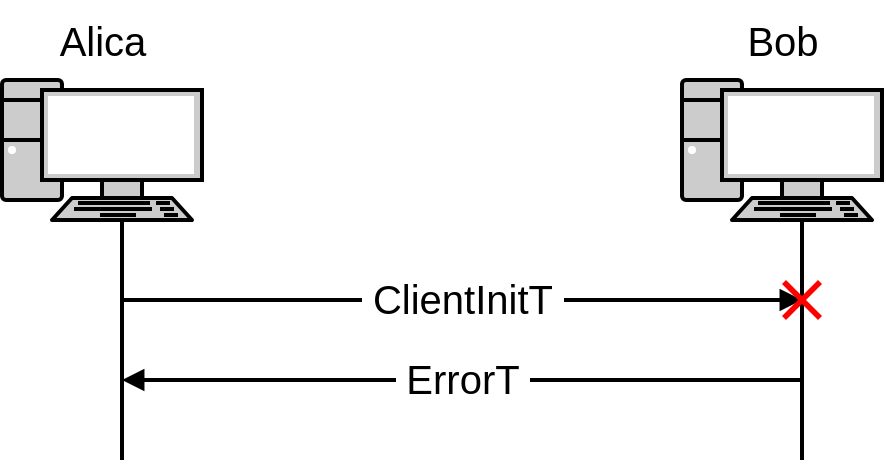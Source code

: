 <mxfile version="20.3.0" type="device"><diagram id="G3dwPyjkqjDYrEJqTVAP" name="Page-1"><mxGraphModel dx="813" dy="499" grid="1" gridSize="10" guides="1" tooltips="1" connect="1" arrows="1" fold="1" page="1" pageScale="1" pageWidth="850" pageHeight="1100" math="0" shadow="0"><root><mxCell id="0"/><mxCell id="1" parent="0"/><mxCell id="xcVTggAvcmfNByIrikWL-5" value="" style="endArrow=none;html=1;rounded=0;jumpSize=6;strokeWidth=2;" parent="1" edge="1"><mxGeometry width="50" height="50" relative="1" as="geometry"><mxPoint x="240" y="520" as="sourcePoint"/><mxPoint x="240" y="400" as="targetPoint"/></mxGeometry></mxCell><mxCell id="xcVTggAvcmfNByIrikWL-1" value="" style="fontColor=#0066CC;verticalAlign=top;verticalLabelPosition=bottom;labelPosition=center;align=center;html=1;outlineConnect=0;fillColor=#CCCCCC;strokeColor=#000000;gradientColor=none;gradientDirection=north;strokeWidth=2;shape=mxgraph.networks.pc;" parent="1" vertex="1"><mxGeometry x="180" y="330" width="100" height="70" as="geometry"/></mxCell><mxCell id="xcVTggAvcmfNByIrikWL-2" value="" style="fontColor=#0066CC;verticalAlign=top;verticalLabelPosition=bottom;labelPosition=center;align=center;html=1;outlineConnect=0;fillColor=#CCCCCC;strokeColor=#000000;gradientColor=none;gradientDirection=north;strokeWidth=2;shape=mxgraph.networks.pc;" parent="1" vertex="1"><mxGeometry x="520" y="330" width="100" height="70" as="geometry"/></mxCell><mxCell id="xcVTggAvcmfNByIrikWL-6" value="" style="endArrow=none;html=1;rounded=0;strokeWidth=2;" parent="1" edge="1"><mxGeometry width="50" height="50" relative="1" as="geometry"><mxPoint x="580" y="520" as="sourcePoint"/><mxPoint x="580" y="400" as="targetPoint"/></mxGeometry></mxCell><mxCell id="xcVTggAvcmfNByIrikWL-7" value="" style="endArrow=block;html=1;rounded=0;strokeWidth=2;jumpSize=6;endFill=1;" parent="1" edge="1"><mxGeometry width="50" height="50" relative="1" as="geometry"><mxPoint x="240" y="440" as="sourcePoint"/><mxPoint x="580" y="440" as="targetPoint"/></mxGeometry></mxCell><mxCell id="xcVTggAvcmfNByIrikWL-9" value="&lt;font style=&quot;font-size: 20px;&quot;&gt;&amp;nbsp;ClientInitT&amp;nbsp;&lt;/font&gt;" style="edgeLabel;html=1;align=center;verticalAlign=middle;resizable=0;points=[];" parent="xcVTggAvcmfNByIrikWL-7" vertex="1" connectable="0"><mxGeometry x="-0.048" y="1" relative="1" as="geometry"><mxPoint x="8" as="offset"/></mxGeometry></mxCell><mxCell id="xcVTggAvcmfNByIrikWL-12" value="Alica" style="text;html=1;align=center;verticalAlign=middle;resizable=0;points=[];autosize=1;strokeColor=none;fillColor=none;fontSize=20;" parent="1" vertex="1"><mxGeometry x="195" y="290" width="70" height="40" as="geometry"/></mxCell><mxCell id="xcVTggAvcmfNByIrikWL-13" value="Bob" style="text;html=1;align=center;verticalAlign=middle;resizable=0;points=[];autosize=1;strokeColor=none;fillColor=none;fontSize=20;" parent="1" vertex="1"><mxGeometry x="540" y="290" width="60" height="40" as="geometry"/></mxCell><mxCell id="xcVTggAvcmfNByIrikWL-18" value="" style="endArrow=none;html=1;rounded=0;strokeWidth=2;jumpSize=6;endFill=0;startArrow=block;startFill=1;" parent="1" edge="1"><mxGeometry width="50" height="50" relative="1" as="geometry"><mxPoint x="240" y="480" as="sourcePoint"/><mxPoint x="580" y="480" as="targetPoint"/></mxGeometry></mxCell><mxCell id="xcVTggAvcmfNByIrikWL-19" value="&lt;font style=&quot;font-size: 20px;&quot;&gt;&amp;nbsp;ErrorT&amp;nbsp;&lt;/font&gt;" style="edgeLabel;html=1;align=center;verticalAlign=middle;resizable=0;points=[];" parent="xcVTggAvcmfNByIrikWL-18" vertex="1" connectable="0"><mxGeometry x="-0.048" y="1" relative="1" as="geometry"><mxPoint x="8" as="offset"/></mxGeometry></mxCell><mxCell id="xcVTggAvcmfNByIrikWL-25" value="" style="shape=mxgraph.mockup.markup.redX;fillColor=#ff0000;html=1;shadow=0;strokeColor=none;fontSize=20;" parent="1" vertex="1"><mxGeometry x="570" y="430" width="20" height="20" as="geometry"/></mxCell></root></mxGraphModel></diagram></mxfile>